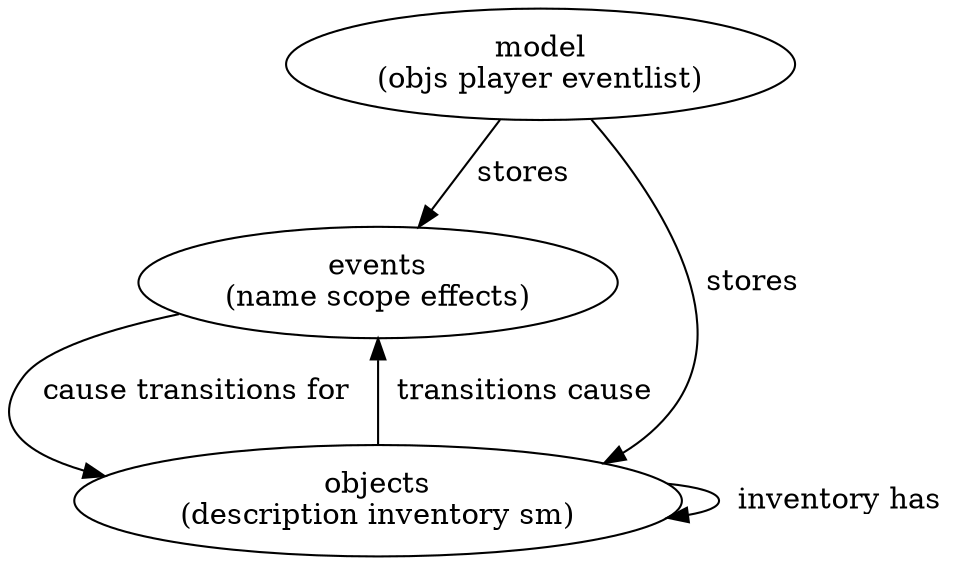 digraph G {
	events [label="events\n(name scope effects)"];
	objects [label="objects\n(description inventory sm)"];
	model [label="model\n(objs player eventlist)"];

	model -> events [label=" stores "];
	model -> objects [label=" stores "];
	objects -> objects [label="  inventory has  "];
	objects -> events [label="  transitions cause  "];
	events -> objects [label="  cause transitions for  "];
}
